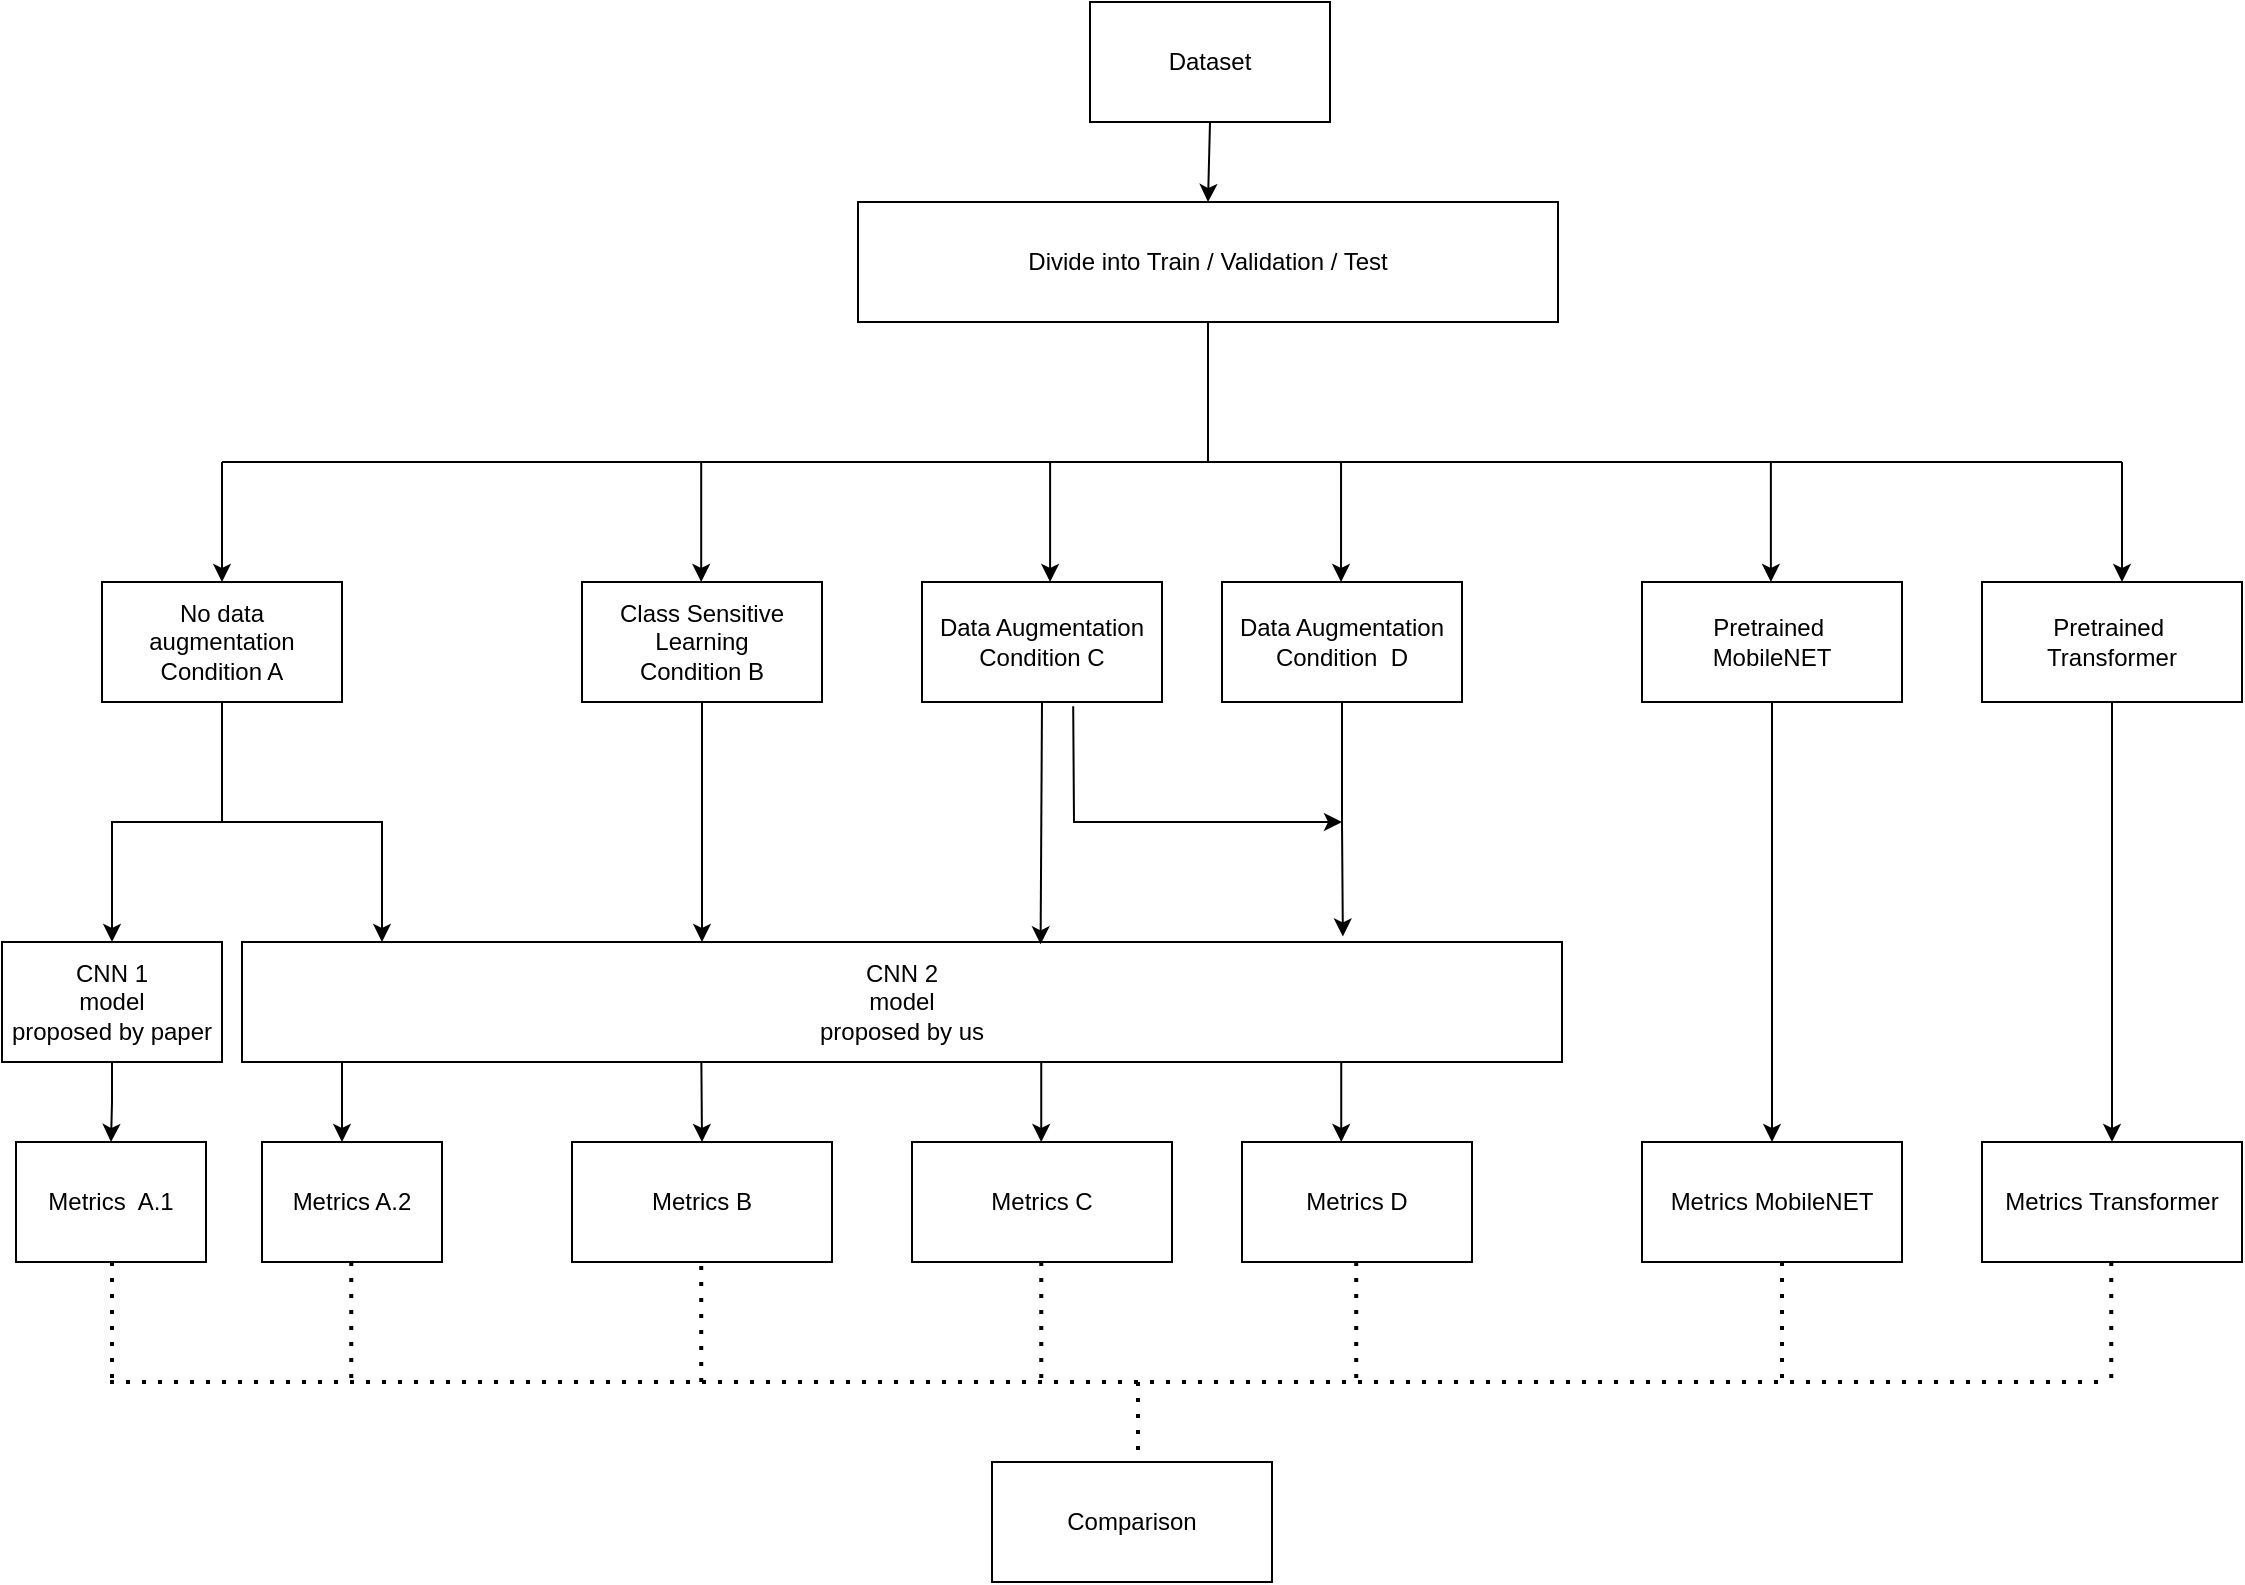 <mxfile version="22.1.5" type="device">
  <diagram name="Page-1" id="AOHJq-gWs2Hb52TCvAqa">
    <mxGraphModel dx="1909" dy="3013" grid="1" gridSize="10" guides="1" tooltips="1" connect="1" arrows="1" fold="1" page="1" pageScale="1" pageWidth="4000" pageHeight="2000" math="0" shadow="0">
      <root>
        <mxCell id="0" />
        <mxCell id="1" parent="0" />
        <mxCell id="Y_l35wtoBxG53FWhyY2N-1" value="Dataset" style="rounded=0;whiteSpace=wrap;html=1;" parent="1" vertex="1">
          <mxGeometry x="604" y="-10" width="120" height="60" as="geometry" />
        </mxCell>
        <mxCell id="Y_l35wtoBxG53FWhyY2N-55" style="edgeStyle=orthogonalEdgeStyle;rounded=0;orthogonalLoop=1;jettySize=auto;html=1;exitX=0.5;exitY=1;exitDx=0;exitDy=0;entryX=0.5;entryY=0;entryDx=0;entryDy=0;" parent="1" source="Y_l35wtoBxG53FWhyY2N-2" target="Y_l35wtoBxG53FWhyY2N-5" edge="1">
          <mxGeometry relative="1" as="geometry" />
        </mxCell>
        <mxCell id="Y_l35wtoBxG53FWhyY2N-56" style="edgeStyle=orthogonalEdgeStyle;rounded=0;orthogonalLoop=1;jettySize=auto;html=1;" parent="1" source="Y_l35wtoBxG53FWhyY2N-2" target="Y_l35wtoBxG53FWhyY2N-29" edge="1">
          <mxGeometry relative="1" as="geometry">
            <Array as="points">
              <mxPoint x="170" y="400" />
              <mxPoint x="250" y="400" />
            </Array>
          </mxGeometry>
        </mxCell>
        <mxCell id="Y_l35wtoBxG53FWhyY2N-2" value="No data augmentation&lt;br&gt;Condition A" style="rounded=0;whiteSpace=wrap;html=1;" parent="1" vertex="1">
          <mxGeometry x="110" y="280" width="120" height="60" as="geometry" />
        </mxCell>
        <mxCell id="Y_l35wtoBxG53FWhyY2N-69" style="edgeStyle=orthogonalEdgeStyle;rounded=0;orthogonalLoop=1;jettySize=auto;html=1;" parent="1" source="Y_l35wtoBxG53FWhyY2N-3" edge="1">
          <mxGeometry relative="1" as="geometry">
            <mxPoint x="410" y="460" as="targetPoint" />
          </mxGeometry>
        </mxCell>
        <mxCell id="Y_l35wtoBxG53FWhyY2N-3" value="Class Sensitive Learning&lt;br&gt;Condition B" style="rounded=0;whiteSpace=wrap;html=1;" parent="1" vertex="1">
          <mxGeometry x="350" y="280" width="120" height="60" as="geometry" />
        </mxCell>
        <mxCell id="Y_l35wtoBxG53FWhyY2N-4" value="Data Augmentation&lt;br&gt;Condition&amp;nbsp; D" style="rounded=0;whiteSpace=wrap;html=1;" parent="1" vertex="1">
          <mxGeometry x="670" y="280" width="120" height="60" as="geometry" />
        </mxCell>
        <mxCell id="Y_l35wtoBxG53FWhyY2N-61" value="" style="edgeStyle=orthogonalEdgeStyle;rounded=0;orthogonalLoop=1;jettySize=auto;html=1;" parent="1" source="Y_l35wtoBxG53FWhyY2N-5" target="Y_l35wtoBxG53FWhyY2N-6" edge="1">
          <mxGeometry relative="1" as="geometry" />
        </mxCell>
        <mxCell id="Y_l35wtoBxG53FWhyY2N-5" value="CNN 1&lt;br&gt;model &lt;br&gt;proposed by paper" style="rounded=0;whiteSpace=wrap;html=1;" parent="1" vertex="1">
          <mxGeometry x="60" y="460" width="110" height="60" as="geometry" />
        </mxCell>
        <mxCell id="Y_l35wtoBxG53FWhyY2N-11" value="Divide into Train / Validation / Test" style="rounded=0;whiteSpace=wrap;html=1;" parent="1" vertex="1">
          <mxGeometry x="488" y="90" width="350" height="60" as="geometry" />
        </mxCell>
        <mxCell id="Y_l35wtoBxG53FWhyY2N-85" style="edgeStyle=orthogonalEdgeStyle;rounded=0;orthogonalLoop=1;jettySize=auto;html=1;entryX=0.5;entryY=0;entryDx=0;entryDy=0;" parent="1" source="Y_l35wtoBxG53FWhyY2N-13" target="Y_l35wtoBxG53FWhyY2N-81" edge="1">
          <mxGeometry relative="1" as="geometry" />
        </mxCell>
        <mxCell id="Y_l35wtoBxG53FWhyY2N-13" value="Pretrained&amp;nbsp;&lt;br&gt;MobileNET" style="rounded=0;whiteSpace=wrap;html=1;" parent="1" vertex="1">
          <mxGeometry x="880" y="280" width="130" height="60" as="geometry" />
        </mxCell>
        <mxCell id="Y_l35wtoBxG53FWhyY2N-15" value="" style="endArrow=classic;html=1;rounded=0;" parent="1" edge="1">
          <mxGeometry width="50" height="50" relative="1" as="geometry">
            <mxPoint x="209.5" y="680" as="sourcePoint" />
            <mxPoint x="209.5" y="680" as="targetPoint" />
          </mxGeometry>
        </mxCell>
        <mxCell id="Y_l35wtoBxG53FWhyY2N-21" value="" style="endArrow=none;html=1;rounded=0;" parent="1" edge="1">
          <mxGeometry width="50" height="50" relative="1" as="geometry">
            <mxPoint x="170" y="220" as="sourcePoint" />
            <mxPoint x="1120" y="220" as="targetPoint" />
          </mxGeometry>
        </mxCell>
        <mxCell id="Y_l35wtoBxG53FWhyY2N-22" value="" style="endArrow=classic;html=1;rounded=0;entryX=0.5;entryY=0;entryDx=0;entryDy=0;" parent="1" target="Y_l35wtoBxG53FWhyY2N-2" edge="1">
          <mxGeometry width="50" height="50" relative="1" as="geometry">
            <mxPoint x="170" y="220" as="sourcePoint" />
            <mxPoint x="430" y="280" as="targetPoint" />
          </mxGeometry>
        </mxCell>
        <mxCell id="Y_l35wtoBxG53FWhyY2N-24" value="" style="endArrow=classic;html=1;rounded=0;entryX=0.5;entryY=0;entryDx=0;entryDy=0;" parent="1" edge="1">
          <mxGeometry width="50" height="50" relative="1" as="geometry">
            <mxPoint x="729.52" y="220" as="sourcePoint" />
            <mxPoint x="729.52" y="280" as="targetPoint" />
          </mxGeometry>
        </mxCell>
        <mxCell id="Y_l35wtoBxG53FWhyY2N-25" value="" style="endArrow=classic;html=1;rounded=0;entryX=0.5;entryY=0;entryDx=0;entryDy=0;exitX=0.5;exitY=1;exitDx=0;exitDy=0;" parent="1" source="Y_l35wtoBxG53FWhyY2N-1" target="Y_l35wtoBxG53FWhyY2N-11" edge="1">
          <mxGeometry width="50" height="50" relative="1" as="geometry">
            <mxPoint x="404.5" y="70" as="sourcePoint" />
            <mxPoint x="404.5" y="110" as="targetPoint" />
          </mxGeometry>
        </mxCell>
        <mxCell id="Y_l35wtoBxG53FWhyY2N-62" value="" style="edgeStyle=orthogonalEdgeStyle;rounded=0;orthogonalLoop=1;jettySize=auto;html=1;" parent="1" source="Y_l35wtoBxG53FWhyY2N-29" target="Y_l35wtoBxG53FWhyY2N-57" edge="1">
          <mxGeometry relative="1" as="geometry">
            <Array as="points">
              <mxPoint x="230" y="540" />
              <mxPoint x="230" y="540" />
            </Array>
          </mxGeometry>
        </mxCell>
        <mxCell id="Y_l35wtoBxG53FWhyY2N-29" value="CNN 2&lt;br&gt;model &lt;br&gt;proposed by us" style="rounded=0;whiteSpace=wrap;html=1;" parent="1" vertex="1">
          <mxGeometry x="180" y="460" width="660" height="60" as="geometry" />
        </mxCell>
        <mxCell id="Y_l35wtoBxG53FWhyY2N-6" value="Metrics&amp;nbsp; A.1" style="rounded=0;whiteSpace=wrap;html=1;" parent="1" vertex="1">
          <mxGeometry x="67" y="560" width="95" height="60" as="geometry" />
        </mxCell>
        <mxCell id="Y_l35wtoBxG53FWhyY2N-40" value="Metrics B" style="rounded=0;whiteSpace=wrap;html=1;" parent="1" vertex="1">
          <mxGeometry x="345" y="560" width="130" height="60" as="geometry" />
        </mxCell>
        <mxCell id="Y_l35wtoBxG53FWhyY2N-41" value="Metrics D" style="rounded=0;whiteSpace=wrap;html=1;" parent="1" vertex="1">
          <mxGeometry x="680" y="560" width="115" height="60" as="geometry" />
        </mxCell>
        <mxCell id="Y_l35wtoBxG53FWhyY2N-57" value="Metrics A.2" style="rounded=0;whiteSpace=wrap;html=1;" parent="1" vertex="1">
          <mxGeometry x="190" y="560" width="90" height="60" as="geometry" />
        </mxCell>
        <mxCell id="Y_l35wtoBxG53FWhyY2N-64" value="" style="endArrow=none;dashed=1;html=1;dashPattern=1 3;strokeWidth=2;rounded=0;" parent="1" edge="1">
          <mxGeometry width="50" height="50" relative="1" as="geometry">
            <mxPoint x="115" y="620" as="sourcePoint" />
            <mxPoint x="115" y="680" as="targetPoint" />
          </mxGeometry>
        </mxCell>
        <mxCell id="Y_l35wtoBxG53FWhyY2N-70" style="edgeStyle=orthogonalEdgeStyle;rounded=0;orthogonalLoop=1;jettySize=auto;html=1;entryX=0.834;entryY=-0.046;entryDx=0;entryDy=0;entryPerimeter=0;" parent="1" source="Y_l35wtoBxG53FWhyY2N-4" target="Y_l35wtoBxG53FWhyY2N-29" edge="1">
          <mxGeometry relative="1" as="geometry">
            <mxPoint x="720" y="460" as="targetPoint" />
          </mxGeometry>
        </mxCell>
        <mxCell id="Y_l35wtoBxG53FWhyY2N-74" value="" style="endArrow=none;dashed=1;html=1;dashPattern=1 3;strokeWidth=2;rounded=0;" parent="1" edge="1">
          <mxGeometry width="50" height="50" relative="1" as="geometry">
            <mxPoint x="114" y="680" as="sourcePoint" />
            <mxPoint x="1110" y="680" as="targetPoint" />
          </mxGeometry>
        </mxCell>
        <mxCell id="Y_l35wtoBxG53FWhyY2N-86" style="edgeStyle=orthogonalEdgeStyle;rounded=0;orthogonalLoop=1;jettySize=auto;html=1;entryX=0.5;entryY=0;entryDx=0;entryDy=0;" parent="1" source="Y_l35wtoBxG53FWhyY2N-78" target="Y_l35wtoBxG53FWhyY2N-82" edge="1">
          <mxGeometry relative="1" as="geometry" />
        </mxCell>
        <mxCell id="Y_l35wtoBxG53FWhyY2N-78" value="Pretrained&amp;nbsp;&lt;br&gt;Transformer" style="rounded=0;whiteSpace=wrap;html=1;" parent="1" vertex="1">
          <mxGeometry x="1050" y="280" width="130" height="60" as="geometry" />
        </mxCell>
        <mxCell id="Y_l35wtoBxG53FWhyY2N-81" value="Metrics MobileNET" style="rounded=0;whiteSpace=wrap;html=1;" parent="1" vertex="1">
          <mxGeometry x="880" y="560" width="130" height="60" as="geometry" />
        </mxCell>
        <mxCell id="Y_l35wtoBxG53FWhyY2N-82" value="Metrics Transformer" style="rounded=0;whiteSpace=wrap;html=1;" parent="1" vertex="1">
          <mxGeometry x="1050" y="560" width="130" height="60" as="geometry" />
        </mxCell>
        <mxCell id="Y_l35wtoBxG53FWhyY2N-89" value="Comparison" style="rounded=0;whiteSpace=wrap;html=1;" parent="1" vertex="1">
          <mxGeometry x="555" y="720" width="140" height="60" as="geometry" />
        </mxCell>
        <mxCell id="Y_l35wtoBxG53FWhyY2N-90" value="Data Augmentation&lt;br&gt;Condition C" style="rounded=0;whiteSpace=wrap;html=1;" parent="1" vertex="1">
          <mxGeometry x="520" y="280" width="120" height="60" as="geometry" />
        </mxCell>
        <mxCell id="Y_l35wtoBxG53FWhyY2N-91" value="" style="endArrow=classic;html=1;rounded=0;entryX=0.5;entryY=0;entryDx=0;entryDy=0;" parent="1" edge="1">
          <mxGeometry width="50" height="50" relative="1" as="geometry">
            <mxPoint x="584.05" y="220" as="sourcePoint" />
            <mxPoint x="584.05" y="280" as="targetPoint" />
          </mxGeometry>
        </mxCell>
        <mxCell id="Y_l35wtoBxG53FWhyY2N-93" value="Metrics C" style="rounded=0;whiteSpace=wrap;html=1;" parent="1" vertex="1">
          <mxGeometry x="515" y="560" width="130" height="60" as="geometry" />
        </mxCell>
        <mxCell id="Y_l35wtoBxG53FWhyY2N-103" value="" style="endArrow=classic;html=1;rounded=0;exitX=0.63;exitY=1.036;exitDx=0;exitDy=0;exitPerimeter=0;" parent="1" source="Y_l35wtoBxG53FWhyY2N-90" edge="1">
          <mxGeometry width="50" height="50" relative="1" as="geometry">
            <mxPoint x="650" y="420" as="sourcePoint" />
            <mxPoint x="730" y="400" as="targetPoint" />
            <Array as="points">
              <mxPoint x="596" y="400" />
            </Array>
          </mxGeometry>
        </mxCell>
        <mxCell id="Y_l35wtoBxG53FWhyY2N-107" value="" style="endArrow=classic;html=1;rounded=0;entryX=0.5;entryY=0;entryDx=0;entryDy=0;exitX=0.348;exitY=1;exitDx=0;exitDy=0;exitPerimeter=0;" parent="1" source="Y_l35wtoBxG53FWhyY2N-29" target="Y_l35wtoBxG53FWhyY2N-40" edge="1">
          <mxGeometry width="50" height="50" relative="1" as="geometry">
            <mxPoint x="434.66" y="710.18" as="sourcePoint" />
            <mxPoint x="500" y="770" as="targetPoint" />
          </mxGeometry>
        </mxCell>
        <mxCell id="Y_l35wtoBxG53FWhyY2N-114" value="" style="endArrow=none;dashed=1;html=1;dashPattern=1 3;strokeWidth=2;rounded=0;exitX=0.5;exitY=1;exitDx=0;exitDy=0;" parent="1" edge="1">
          <mxGeometry width="50" height="50" relative="1" as="geometry">
            <mxPoint x="628.0" y="680" as="sourcePoint" />
            <mxPoint x="628.0" y="720" as="targetPoint" />
          </mxGeometry>
        </mxCell>
        <mxCell id="HxUZtiCbVJwje3b90SQS-1" value="" style="endArrow=classic;html=1;rounded=0;exitX=0.5;exitY=1;exitDx=0;exitDy=0;entryX=0.605;entryY=0.019;entryDx=0;entryDy=0;entryPerimeter=0;" edge="1" parent="1" source="Y_l35wtoBxG53FWhyY2N-90" target="Y_l35wtoBxG53FWhyY2N-29">
          <mxGeometry width="50" height="50" relative="1" as="geometry">
            <mxPoint x="530" y="440" as="sourcePoint" />
            <mxPoint x="580" y="390" as="targetPoint" />
          </mxGeometry>
        </mxCell>
        <mxCell id="HxUZtiCbVJwje3b90SQS-2" value="" style="endArrow=classic;html=1;rounded=0;entryX=0.5;entryY=0;entryDx=0;entryDy=0;exitX=0.348;exitY=1;exitDx=0;exitDy=0;exitPerimeter=0;" edge="1" parent="1">
          <mxGeometry width="50" height="50" relative="1" as="geometry">
            <mxPoint x="579.62" y="520" as="sourcePoint" />
            <mxPoint x="579.62" y="560" as="targetPoint" />
          </mxGeometry>
        </mxCell>
        <mxCell id="HxUZtiCbVJwje3b90SQS-3" value="" style="endArrow=classic;html=1;rounded=0;entryX=0.5;entryY=0;entryDx=0;entryDy=0;exitX=0.348;exitY=1;exitDx=0;exitDy=0;exitPerimeter=0;" edge="1" parent="1">
          <mxGeometry width="50" height="50" relative="1" as="geometry">
            <mxPoint x="729.62" y="520" as="sourcePoint" />
            <mxPoint x="729.62" y="560" as="targetPoint" />
          </mxGeometry>
        </mxCell>
        <mxCell id="HxUZtiCbVJwje3b90SQS-4" value="" style="endArrow=classic;html=1;rounded=0;entryX=0.5;entryY=0;entryDx=0;entryDy=0;" edge="1" parent="1">
          <mxGeometry width="50" height="50" relative="1" as="geometry">
            <mxPoint x="944.44" y="220" as="sourcePoint" />
            <mxPoint x="944.44" y="280" as="targetPoint" />
          </mxGeometry>
        </mxCell>
        <mxCell id="HxUZtiCbVJwje3b90SQS-5" value="" style="endArrow=classic;html=1;rounded=0;entryX=0.5;entryY=0;entryDx=0;entryDy=0;" edge="1" parent="1">
          <mxGeometry width="50" height="50" relative="1" as="geometry">
            <mxPoint x="1120" y="220" as="sourcePoint" />
            <mxPoint x="1120" y="280" as="targetPoint" />
          </mxGeometry>
        </mxCell>
        <mxCell id="HxUZtiCbVJwje3b90SQS-6" value="" style="endArrow=classic;html=1;rounded=0;entryX=0.5;entryY=0;entryDx=0;entryDy=0;" edge="1" parent="1">
          <mxGeometry width="50" height="50" relative="1" as="geometry">
            <mxPoint x="409.6" y="220" as="sourcePoint" />
            <mxPoint x="409.6" y="280" as="targetPoint" />
          </mxGeometry>
        </mxCell>
        <mxCell id="HxUZtiCbVJwje3b90SQS-8" value="" style="endArrow=none;html=1;rounded=0;entryX=0.5;entryY=1;entryDx=0;entryDy=0;" edge="1" parent="1" target="Y_l35wtoBxG53FWhyY2N-11">
          <mxGeometry width="50" height="50" relative="1" as="geometry">
            <mxPoint x="663" y="220" as="sourcePoint" />
            <mxPoint x="729.65" y="154.38" as="targetPoint" />
          </mxGeometry>
        </mxCell>
        <mxCell id="HxUZtiCbVJwje3b90SQS-9" value="" style="endArrow=none;dashed=1;html=1;dashPattern=1 3;strokeWidth=2;rounded=0;" edge="1" parent="1">
          <mxGeometry width="50" height="50" relative="1" as="geometry">
            <mxPoint x="409.62" y="622" as="sourcePoint" />
            <mxPoint x="409.62" y="682" as="targetPoint" />
          </mxGeometry>
        </mxCell>
        <mxCell id="HxUZtiCbVJwje3b90SQS-10" value="" style="endArrow=none;dashed=1;html=1;dashPattern=1 3;strokeWidth=2;rounded=0;" edge="1" parent="1">
          <mxGeometry width="50" height="50" relative="1" as="geometry">
            <mxPoint x="234.62" y="620" as="sourcePoint" />
            <mxPoint x="234.62" y="680" as="targetPoint" />
          </mxGeometry>
        </mxCell>
        <mxCell id="HxUZtiCbVJwje3b90SQS-11" value="" style="endArrow=none;dashed=1;html=1;dashPattern=1 3;strokeWidth=2;rounded=0;" edge="1" parent="1">
          <mxGeometry width="50" height="50" relative="1" as="geometry">
            <mxPoint x="579.62" y="620" as="sourcePoint" />
            <mxPoint x="579.62" y="680" as="targetPoint" />
          </mxGeometry>
        </mxCell>
        <mxCell id="HxUZtiCbVJwje3b90SQS-12" value="" style="endArrow=none;dashed=1;html=1;dashPattern=1 3;strokeWidth=2;rounded=0;" edge="1" parent="1">
          <mxGeometry width="50" height="50" relative="1" as="geometry">
            <mxPoint x="737.12" y="620" as="sourcePoint" />
            <mxPoint x="737.12" y="680" as="targetPoint" />
          </mxGeometry>
        </mxCell>
        <mxCell id="HxUZtiCbVJwje3b90SQS-13" value="" style="endArrow=none;dashed=1;html=1;dashPattern=1 3;strokeWidth=2;rounded=0;" edge="1" parent="1">
          <mxGeometry width="50" height="50" relative="1" as="geometry">
            <mxPoint x="950" y="620" as="sourcePoint" />
            <mxPoint x="950" y="680" as="targetPoint" />
          </mxGeometry>
        </mxCell>
        <mxCell id="HxUZtiCbVJwje3b90SQS-14" value="" style="endArrow=none;dashed=1;html=1;dashPattern=1 3;strokeWidth=2;rounded=0;" edge="1" parent="1">
          <mxGeometry width="50" height="50" relative="1" as="geometry">
            <mxPoint x="1114.62" y="620" as="sourcePoint" />
            <mxPoint x="1114.62" y="680" as="targetPoint" />
          </mxGeometry>
        </mxCell>
      </root>
    </mxGraphModel>
  </diagram>
</mxfile>
